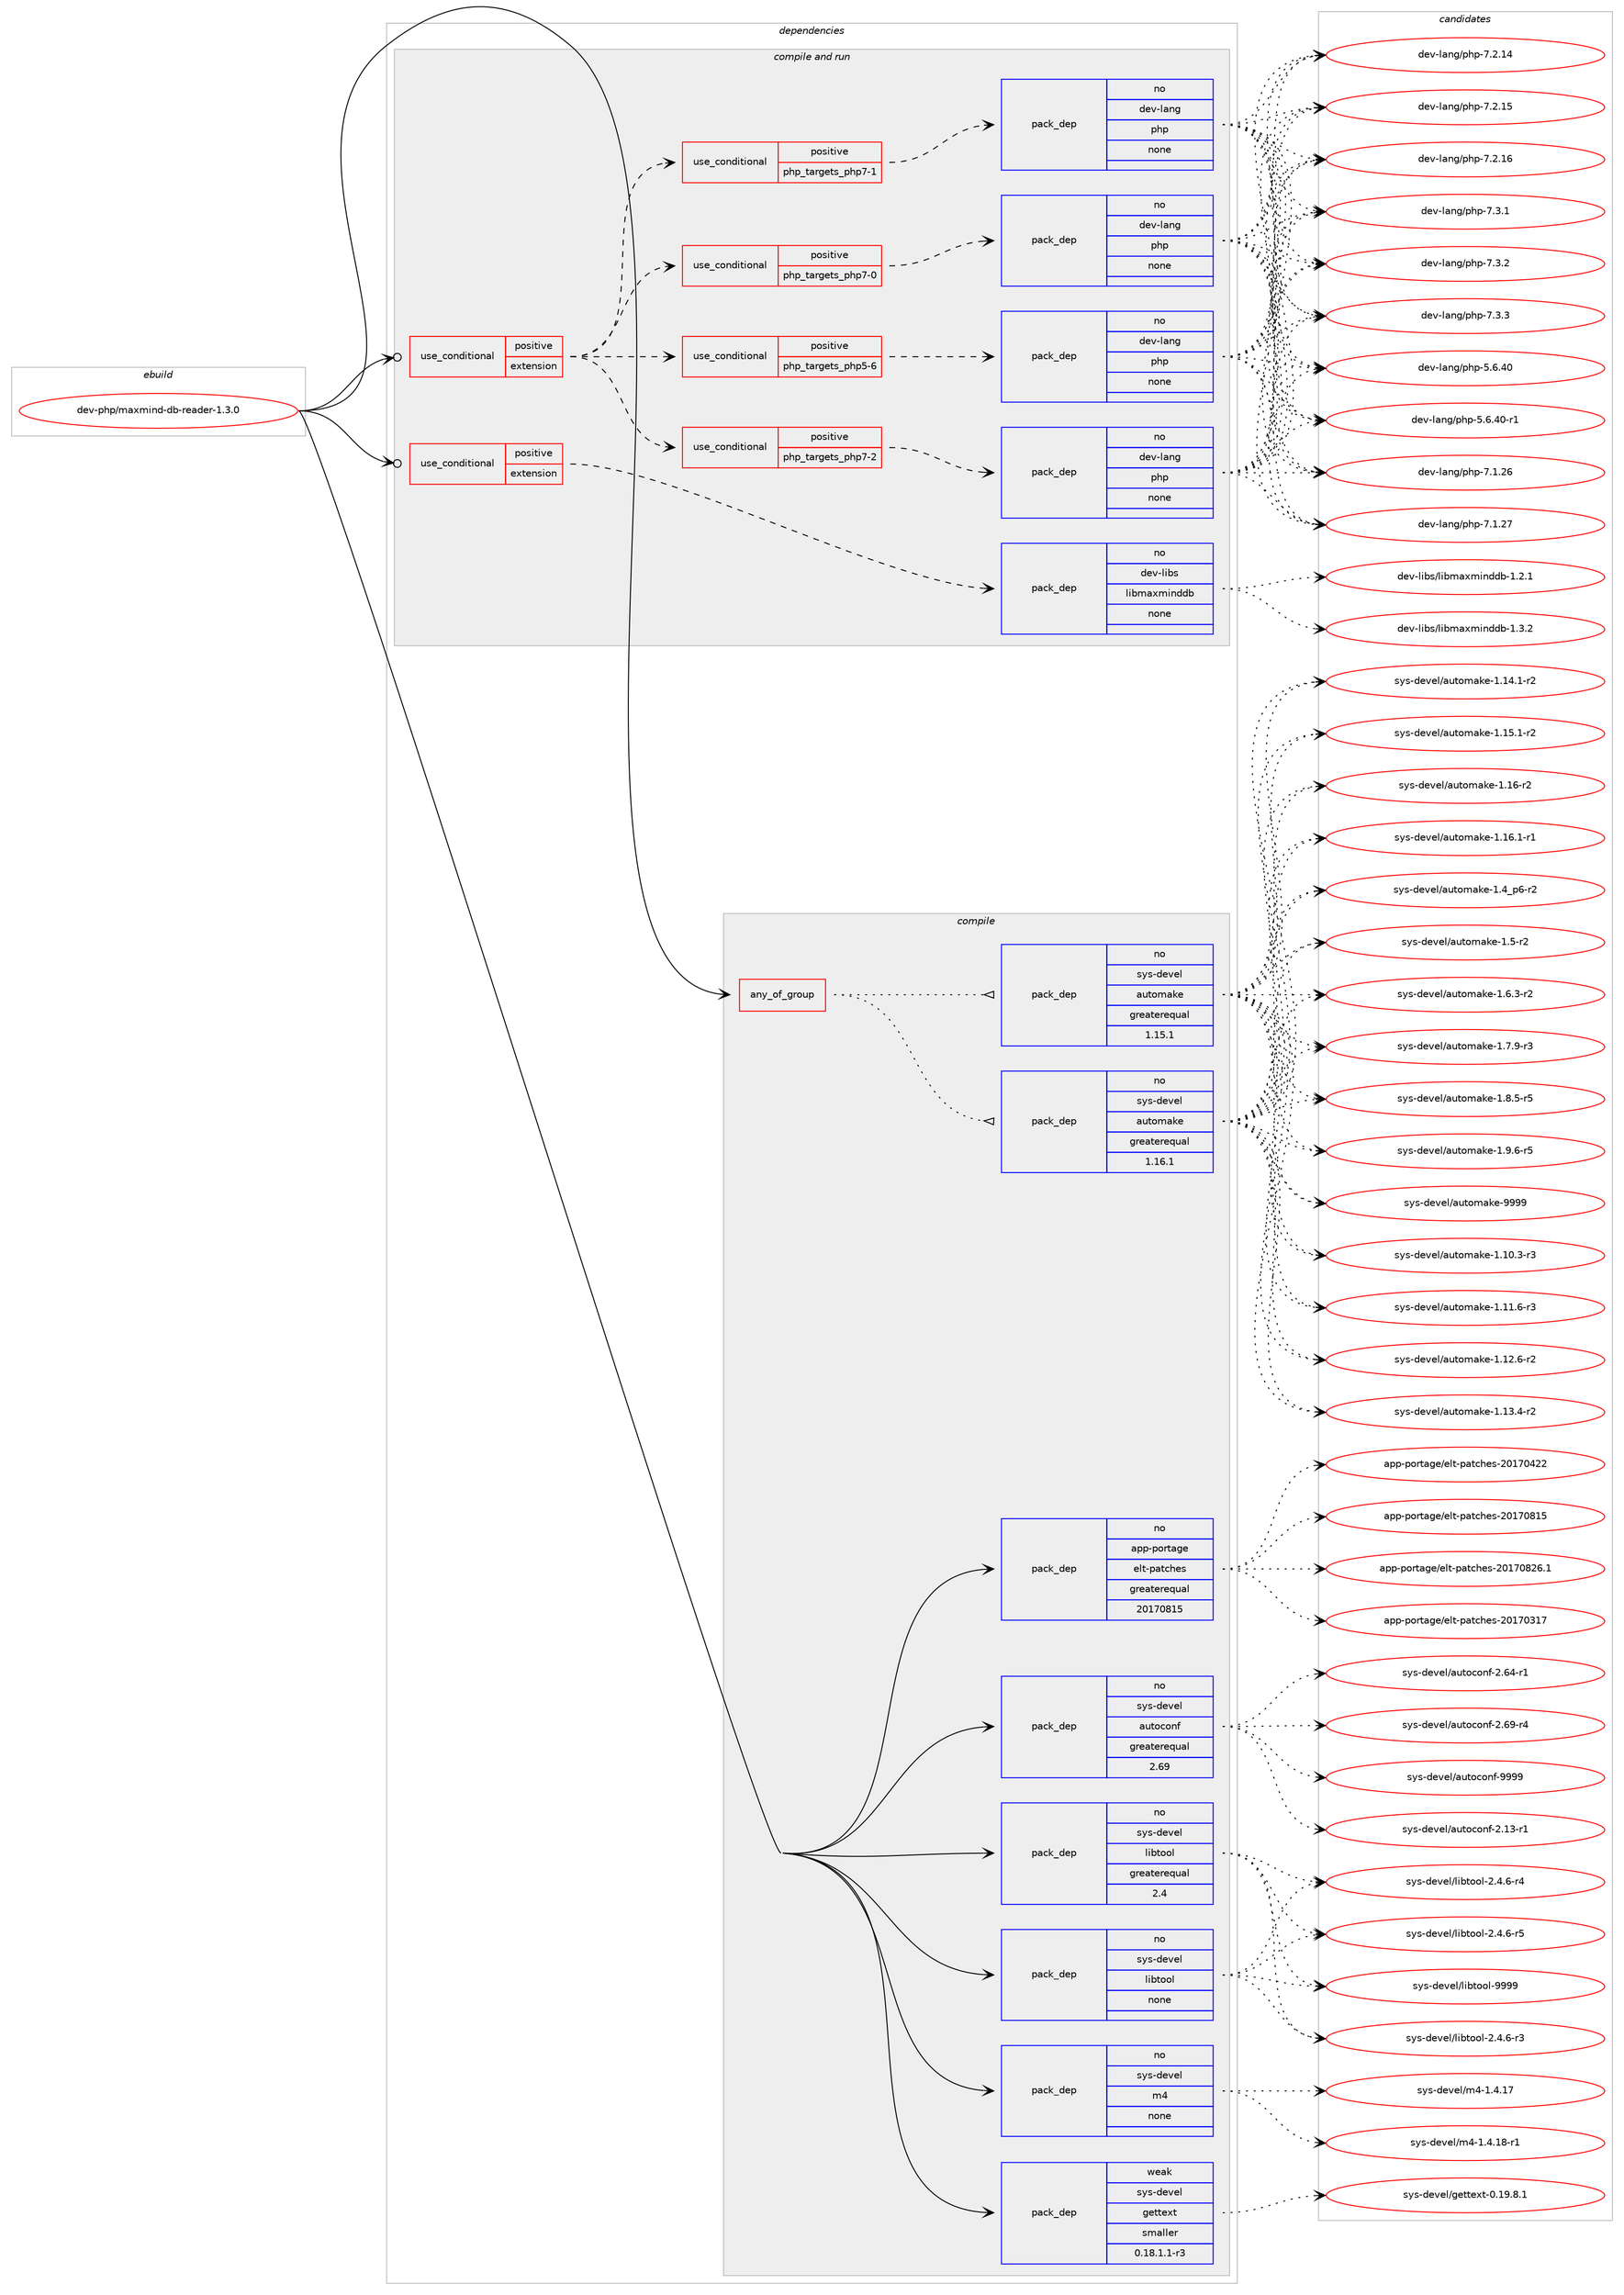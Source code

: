 digraph prolog {

# *************
# Graph options
# *************

newrank=true;
concentrate=true;
compound=true;
graph [rankdir=LR,fontname=Helvetica,fontsize=10,ranksep=1.5];#, ranksep=2.5, nodesep=0.2];
edge  [arrowhead=vee];
node  [fontname=Helvetica,fontsize=10];

# **********
# The ebuild
# **********

subgraph cluster_leftcol {
color=gray;
rank=same;
label=<<i>ebuild</i>>;
id [label="dev-php/maxmind-db-reader-1.3.0", color=red, width=4, href="../dev-php/maxmind-db-reader-1.3.0.svg"];
}

# ****************
# The dependencies
# ****************

subgraph cluster_midcol {
color=gray;
label=<<i>dependencies</i>>;
subgraph cluster_compile {
fillcolor="#eeeeee";
style=filled;
label=<<i>compile</i>>;
subgraph any22516 {
dependency1393085 [label=<<TABLE BORDER="0" CELLBORDER="1" CELLSPACING="0" CELLPADDING="4"><TR><TD CELLPADDING="10">any_of_group</TD></TR></TABLE>>, shape=none, color=red];subgraph pack1000664 {
dependency1393086 [label=<<TABLE BORDER="0" CELLBORDER="1" CELLSPACING="0" CELLPADDING="4" WIDTH="220"><TR><TD ROWSPAN="6" CELLPADDING="30">pack_dep</TD></TR><TR><TD WIDTH="110">no</TD></TR><TR><TD>sys-devel</TD></TR><TR><TD>automake</TD></TR><TR><TD>greaterequal</TD></TR><TR><TD>1.16.1</TD></TR></TABLE>>, shape=none, color=blue];
}
dependency1393085:e -> dependency1393086:w [weight=20,style="dotted",arrowhead="oinv"];
subgraph pack1000665 {
dependency1393087 [label=<<TABLE BORDER="0" CELLBORDER="1" CELLSPACING="0" CELLPADDING="4" WIDTH="220"><TR><TD ROWSPAN="6" CELLPADDING="30">pack_dep</TD></TR><TR><TD WIDTH="110">no</TD></TR><TR><TD>sys-devel</TD></TR><TR><TD>automake</TD></TR><TR><TD>greaterequal</TD></TR><TR><TD>1.15.1</TD></TR></TABLE>>, shape=none, color=blue];
}
dependency1393085:e -> dependency1393087:w [weight=20,style="dotted",arrowhead="oinv"];
}
id:e -> dependency1393085:w [weight=20,style="solid",arrowhead="vee"];
subgraph pack1000666 {
dependency1393088 [label=<<TABLE BORDER="0" CELLBORDER="1" CELLSPACING="0" CELLPADDING="4" WIDTH="220"><TR><TD ROWSPAN="6" CELLPADDING="30">pack_dep</TD></TR><TR><TD WIDTH="110">no</TD></TR><TR><TD>app-portage</TD></TR><TR><TD>elt-patches</TD></TR><TR><TD>greaterequal</TD></TR><TR><TD>20170815</TD></TR></TABLE>>, shape=none, color=blue];
}
id:e -> dependency1393088:w [weight=20,style="solid",arrowhead="vee"];
subgraph pack1000667 {
dependency1393089 [label=<<TABLE BORDER="0" CELLBORDER="1" CELLSPACING="0" CELLPADDING="4" WIDTH="220"><TR><TD ROWSPAN="6" CELLPADDING="30">pack_dep</TD></TR><TR><TD WIDTH="110">no</TD></TR><TR><TD>sys-devel</TD></TR><TR><TD>autoconf</TD></TR><TR><TD>greaterequal</TD></TR><TR><TD>2.69</TD></TR></TABLE>>, shape=none, color=blue];
}
id:e -> dependency1393089:w [weight=20,style="solid",arrowhead="vee"];
subgraph pack1000668 {
dependency1393090 [label=<<TABLE BORDER="0" CELLBORDER="1" CELLSPACING="0" CELLPADDING="4" WIDTH="220"><TR><TD ROWSPAN="6" CELLPADDING="30">pack_dep</TD></TR><TR><TD WIDTH="110">no</TD></TR><TR><TD>sys-devel</TD></TR><TR><TD>libtool</TD></TR><TR><TD>greaterequal</TD></TR><TR><TD>2.4</TD></TR></TABLE>>, shape=none, color=blue];
}
id:e -> dependency1393090:w [weight=20,style="solid",arrowhead="vee"];
subgraph pack1000669 {
dependency1393091 [label=<<TABLE BORDER="0" CELLBORDER="1" CELLSPACING="0" CELLPADDING="4" WIDTH="220"><TR><TD ROWSPAN="6" CELLPADDING="30">pack_dep</TD></TR><TR><TD WIDTH="110">no</TD></TR><TR><TD>sys-devel</TD></TR><TR><TD>libtool</TD></TR><TR><TD>none</TD></TR><TR><TD></TD></TR></TABLE>>, shape=none, color=blue];
}
id:e -> dependency1393091:w [weight=20,style="solid",arrowhead="vee"];
subgraph pack1000670 {
dependency1393092 [label=<<TABLE BORDER="0" CELLBORDER="1" CELLSPACING="0" CELLPADDING="4" WIDTH="220"><TR><TD ROWSPAN="6" CELLPADDING="30">pack_dep</TD></TR><TR><TD WIDTH="110">no</TD></TR><TR><TD>sys-devel</TD></TR><TR><TD>m4</TD></TR><TR><TD>none</TD></TR><TR><TD></TD></TR></TABLE>>, shape=none, color=blue];
}
id:e -> dependency1393092:w [weight=20,style="solid",arrowhead="vee"];
subgraph pack1000671 {
dependency1393093 [label=<<TABLE BORDER="0" CELLBORDER="1" CELLSPACING="0" CELLPADDING="4" WIDTH="220"><TR><TD ROWSPAN="6" CELLPADDING="30">pack_dep</TD></TR><TR><TD WIDTH="110">weak</TD></TR><TR><TD>sys-devel</TD></TR><TR><TD>gettext</TD></TR><TR><TD>smaller</TD></TR><TR><TD>0.18.1.1-r3</TD></TR></TABLE>>, shape=none, color=blue];
}
id:e -> dependency1393093:w [weight=20,style="solid",arrowhead="vee"];
}
subgraph cluster_compileandrun {
fillcolor="#eeeeee";
style=filled;
label=<<i>compile and run</i>>;
subgraph cond369340 {
dependency1393094 [label=<<TABLE BORDER="0" CELLBORDER="1" CELLSPACING="0" CELLPADDING="4"><TR><TD ROWSPAN="3" CELLPADDING="10">use_conditional</TD></TR><TR><TD>positive</TD></TR><TR><TD>extension</TD></TR></TABLE>>, shape=none, color=red];
subgraph cond369341 {
dependency1393095 [label=<<TABLE BORDER="0" CELLBORDER="1" CELLSPACING="0" CELLPADDING="4"><TR><TD ROWSPAN="3" CELLPADDING="10">use_conditional</TD></TR><TR><TD>positive</TD></TR><TR><TD>php_targets_php5-6</TD></TR></TABLE>>, shape=none, color=red];
subgraph pack1000672 {
dependency1393096 [label=<<TABLE BORDER="0" CELLBORDER="1" CELLSPACING="0" CELLPADDING="4" WIDTH="220"><TR><TD ROWSPAN="6" CELLPADDING="30">pack_dep</TD></TR><TR><TD WIDTH="110">no</TD></TR><TR><TD>dev-lang</TD></TR><TR><TD>php</TD></TR><TR><TD>none</TD></TR><TR><TD></TD></TR></TABLE>>, shape=none, color=blue];
}
dependency1393095:e -> dependency1393096:w [weight=20,style="dashed",arrowhead="vee"];
}
dependency1393094:e -> dependency1393095:w [weight=20,style="dashed",arrowhead="vee"];
subgraph cond369342 {
dependency1393097 [label=<<TABLE BORDER="0" CELLBORDER="1" CELLSPACING="0" CELLPADDING="4"><TR><TD ROWSPAN="3" CELLPADDING="10">use_conditional</TD></TR><TR><TD>positive</TD></TR><TR><TD>php_targets_php7-0</TD></TR></TABLE>>, shape=none, color=red];
subgraph pack1000673 {
dependency1393098 [label=<<TABLE BORDER="0" CELLBORDER="1" CELLSPACING="0" CELLPADDING="4" WIDTH="220"><TR><TD ROWSPAN="6" CELLPADDING="30">pack_dep</TD></TR><TR><TD WIDTH="110">no</TD></TR><TR><TD>dev-lang</TD></TR><TR><TD>php</TD></TR><TR><TD>none</TD></TR><TR><TD></TD></TR></TABLE>>, shape=none, color=blue];
}
dependency1393097:e -> dependency1393098:w [weight=20,style="dashed",arrowhead="vee"];
}
dependency1393094:e -> dependency1393097:w [weight=20,style="dashed",arrowhead="vee"];
subgraph cond369343 {
dependency1393099 [label=<<TABLE BORDER="0" CELLBORDER="1" CELLSPACING="0" CELLPADDING="4"><TR><TD ROWSPAN="3" CELLPADDING="10">use_conditional</TD></TR><TR><TD>positive</TD></TR><TR><TD>php_targets_php7-1</TD></TR></TABLE>>, shape=none, color=red];
subgraph pack1000674 {
dependency1393100 [label=<<TABLE BORDER="0" CELLBORDER="1" CELLSPACING="0" CELLPADDING="4" WIDTH="220"><TR><TD ROWSPAN="6" CELLPADDING="30">pack_dep</TD></TR><TR><TD WIDTH="110">no</TD></TR><TR><TD>dev-lang</TD></TR><TR><TD>php</TD></TR><TR><TD>none</TD></TR><TR><TD></TD></TR></TABLE>>, shape=none, color=blue];
}
dependency1393099:e -> dependency1393100:w [weight=20,style="dashed",arrowhead="vee"];
}
dependency1393094:e -> dependency1393099:w [weight=20,style="dashed",arrowhead="vee"];
subgraph cond369344 {
dependency1393101 [label=<<TABLE BORDER="0" CELLBORDER="1" CELLSPACING="0" CELLPADDING="4"><TR><TD ROWSPAN="3" CELLPADDING="10">use_conditional</TD></TR><TR><TD>positive</TD></TR><TR><TD>php_targets_php7-2</TD></TR></TABLE>>, shape=none, color=red];
subgraph pack1000675 {
dependency1393102 [label=<<TABLE BORDER="0" CELLBORDER="1" CELLSPACING="0" CELLPADDING="4" WIDTH="220"><TR><TD ROWSPAN="6" CELLPADDING="30">pack_dep</TD></TR><TR><TD WIDTH="110">no</TD></TR><TR><TD>dev-lang</TD></TR><TR><TD>php</TD></TR><TR><TD>none</TD></TR><TR><TD></TD></TR></TABLE>>, shape=none, color=blue];
}
dependency1393101:e -> dependency1393102:w [weight=20,style="dashed",arrowhead="vee"];
}
dependency1393094:e -> dependency1393101:w [weight=20,style="dashed",arrowhead="vee"];
}
id:e -> dependency1393094:w [weight=20,style="solid",arrowhead="odotvee"];
subgraph cond369345 {
dependency1393103 [label=<<TABLE BORDER="0" CELLBORDER="1" CELLSPACING="0" CELLPADDING="4"><TR><TD ROWSPAN="3" CELLPADDING="10">use_conditional</TD></TR><TR><TD>positive</TD></TR><TR><TD>extension</TD></TR></TABLE>>, shape=none, color=red];
subgraph pack1000676 {
dependency1393104 [label=<<TABLE BORDER="0" CELLBORDER="1" CELLSPACING="0" CELLPADDING="4" WIDTH="220"><TR><TD ROWSPAN="6" CELLPADDING="30">pack_dep</TD></TR><TR><TD WIDTH="110">no</TD></TR><TR><TD>dev-libs</TD></TR><TR><TD>libmaxminddb</TD></TR><TR><TD>none</TD></TR><TR><TD></TD></TR></TABLE>>, shape=none, color=blue];
}
dependency1393103:e -> dependency1393104:w [weight=20,style="dashed",arrowhead="vee"];
}
id:e -> dependency1393103:w [weight=20,style="solid",arrowhead="odotvee"];
}
subgraph cluster_run {
fillcolor="#eeeeee";
style=filled;
label=<<i>run</i>>;
}
}

# **************
# The candidates
# **************

subgraph cluster_choices {
rank=same;
color=gray;
label=<<i>candidates</i>>;

subgraph choice1000664 {
color=black;
nodesep=1;
choice11512111545100101118101108479711711611110997107101454946494846514511451 [label="sys-devel/automake-1.10.3-r3", color=red, width=4,href="../sys-devel/automake-1.10.3-r3.svg"];
choice11512111545100101118101108479711711611110997107101454946494946544511451 [label="sys-devel/automake-1.11.6-r3", color=red, width=4,href="../sys-devel/automake-1.11.6-r3.svg"];
choice11512111545100101118101108479711711611110997107101454946495046544511450 [label="sys-devel/automake-1.12.6-r2", color=red, width=4,href="../sys-devel/automake-1.12.6-r2.svg"];
choice11512111545100101118101108479711711611110997107101454946495146524511450 [label="sys-devel/automake-1.13.4-r2", color=red, width=4,href="../sys-devel/automake-1.13.4-r2.svg"];
choice11512111545100101118101108479711711611110997107101454946495246494511450 [label="sys-devel/automake-1.14.1-r2", color=red, width=4,href="../sys-devel/automake-1.14.1-r2.svg"];
choice11512111545100101118101108479711711611110997107101454946495346494511450 [label="sys-devel/automake-1.15.1-r2", color=red, width=4,href="../sys-devel/automake-1.15.1-r2.svg"];
choice1151211154510010111810110847971171161111099710710145494649544511450 [label="sys-devel/automake-1.16-r2", color=red, width=4,href="../sys-devel/automake-1.16-r2.svg"];
choice11512111545100101118101108479711711611110997107101454946495446494511449 [label="sys-devel/automake-1.16.1-r1", color=red, width=4,href="../sys-devel/automake-1.16.1-r1.svg"];
choice115121115451001011181011084797117116111109971071014549465295112544511450 [label="sys-devel/automake-1.4_p6-r2", color=red, width=4,href="../sys-devel/automake-1.4_p6-r2.svg"];
choice11512111545100101118101108479711711611110997107101454946534511450 [label="sys-devel/automake-1.5-r2", color=red, width=4,href="../sys-devel/automake-1.5-r2.svg"];
choice115121115451001011181011084797117116111109971071014549465446514511450 [label="sys-devel/automake-1.6.3-r2", color=red, width=4,href="../sys-devel/automake-1.6.3-r2.svg"];
choice115121115451001011181011084797117116111109971071014549465546574511451 [label="sys-devel/automake-1.7.9-r3", color=red, width=4,href="../sys-devel/automake-1.7.9-r3.svg"];
choice115121115451001011181011084797117116111109971071014549465646534511453 [label="sys-devel/automake-1.8.5-r5", color=red, width=4,href="../sys-devel/automake-1.8.5-r5.svg"];
choice115121115451001011181011084797117116111109971071014549465746544511453 [label="sys-devel/automake-1.9.6-r5", color=red, width=4,href="../sys-devel/automake-1.9.6-r5.svg"];
choice115121115451001011181011084797117116111109971071014557575757 [label="sys-devel/automake-9999", color=red, width=4,href="../sys-devel/automake-9999.svg"];
dependency1393086:e -> choice11512111545100101118101108479711711611110997107101454946494846514511451:w [style=dotted,weight="100"];
dependency1393086:e -> choice11512111545100101118101108479711711611110997107101454946494946544511451:w [style=dotted,weight="100"];
dependency1393086:e -> choice11512111545100101118101108479711711611110997107101454946495046544511450:w [style=dotted,weight="100"];
dependency1393086:e -> choice11512111545100101118101108479711711611110997107101454946495146524511450:w [style=dotted,weight="100"];
dependency1393086:e -> choice11512111545100101118101108479711711611110997107101454946495246494511450:w [style=dotted,weight="100"];
dependency1393086:e -> choice11512111545100101118101108479711711611110997107101454946495346494511450:w [style=dotted,weight="100"];
dependency1393086:e -> choice1151211154510010111810110847971171161111099710710145494649544511450:w [style=dotted,weight="100"];
dependency1393086:e -> choice11512111545100101118101108479711711611110997107101454946495446494511449:w [style=dotted,weight="100"];
dependency1393086:e -> choice115121115451001011181011084797117116111109971071014549465295112544511450:w [style=dotted,weight="100"];
dependency1393086:e -> choice11512111545100101118101108479711711611110997107101454946534511450:w [style=dotted,weight="100"];
dependency1393086:e -> choice115121115451001011181011084797117116111109971071014549465446514511450:w [style=dotted,weight="100"];
dependency1393086:e -> choice115121115451001011181011084797117116111109971071014549465546574511451:w [style=dotted,weight="100"];
dependency1393086:e -> choice115121115451001011181011084797117116111109971071014549465646534511453:w [style=dotted,weight="100"];
dependency1393086:e -> choice115121115451001011181011084797117116111109971071014549465746544511453:w [style=dotted,weight="100"];
dependency1393086:e -> choice115121115451001011181011084797117116111109971071014557575757:w [style=dotted,weight="100"];
}
subgraph choice1000665 {
color=black;
nodesep=1;
choice11512111545100101118101108479711711611110997107101454946494846514511451 [label="sys-devel/automake-1.10.3-r3", color=red, width=4,href="../sys-devel/automake-1.10.3-r3.svg"];
choice11512111545100101118101108479711711611110997107101454946494946544511451 [label="sys-devel/automake-1.11.6-r3", color=red, width=4,href="../sys-devel/automake-1.11.6-r3.svg"];
choice11512111545100101118101108479711711611110997107101454946495046544511450 [label="sys-devel/automake-1.12.6-r2", color=red, width=4,href="../sys-devel/automake-1.12.6-r2.svg"];
choice11512111545100101118101108479711711611110997107101454946495146524511450 [label="sys-devel/automake-1.13.4-r2", color=red, width=4,href="../sys-devel/automake-1.13.4-r2.svg"];
choice11512111545100101118101108479711711611110997107101454946495246494511450 [label="sys-devel/automake-1.14.1-r2", color=red, width=4,href="../sys-devel/automake-1.14.1-r2.svg"];
choice11512111545100101118101108479711711611110997107101454946495346494511450 [label="sys-devel/automake-1.15.1-r2", color=red, width=4,href="../sys-devel/automake-1.15.1-r2.svg"];
choice1151211154510010111810110847971171161111099710710145494649544511450 [label="sys-devel/automake-1.16-r2", color=red, width=4,href="../sys-devel/automake-1.16-r2.svg"];
choice11512111545100101118101108479711711611110997107101454946495446494511449 [label="sys-devel/automake-1.16.1-r1", color=red, width=4,href="../sys-devel/automake-1.16.1-r1.svg"];
choice115121115451001011181011084797117116111109971071014549465295112544511450 [label="sys-devel/automake-1.4_p6-r2", color=red, width=4,href="../sys-devel/automake-1.4_p6-r2.svg"];
choice11512111545100101118101108479711711611110997107101454946534511450 [label="sys-devel/automake-1.5-r2", color=red, width=4,href="../sys-devel/automake-1.5-r2.svg"];
choice115121115451001011181011084797117116111109971071014549465446514511450 [label="sys-devel/automake-1.6.3-r2", color=red, width=4,href="../sys-devel/automake-1.6.3-r2.svg"];
choice115121115451001011181011084797117116111109971071014549465546574511451 [label="sys-devel/automake-1.7.9-r3", color=red, width=4,href="../sys-devel/automake-1.7.9-r3.svg"];
choice115121115451001011181011084797117116111109971071014549465646534511453 [label="sys-devel/automake-1.8.5-r5", color=red, width=4,href="../sys-devel/automake-1.8.5-r5.svg"];
choice115121115451001011181011084797117116111109971071014549465746544511453 [label="sys-devel/automake-1.9.6-r5", color=red, width=4,href="../sys-devel/automake-1.9.6-r5.svg"];
choice115121115451001011181011084797117116111109971071014557575757 [label="sys-devel/automake-9999", color=red, width=4,href="../sys-devel/automake-9999.svg"];
dependency1393087:e -> choice11512111545100101118101108479711711611110997107101454946494846514511451:w [style=dotted,weight="100"];
dependency1393087:e -> choice11512111545100101118101108479711711611110997107101454946494946544511451:w [style=dotted,weight="100"];
dependency1393087:e -> choice11512111545100101118101108479711711611110997107101454946495046544511450:w [style=dotted,weight="100"];
dependency1393087:e -> choice11512111545100101118101108479711711611110997107101454946495146524511450:w [style=dotted,weight="100"];
dependency1393087:e -> choice11512111545100101118101108479711711611110997107101454946495246494511450:w [style=dotted,weight="100"];
dependency1393087:e -> choice11512111545100101118101108479711711611110997107101454946495346494511450:w [style=dotted,weight="100"];
dependency1393087:e -> choice1151211154510010111810110847971171161111099710710145494649544511450:w [style=dotted,weight="100"];
dependency1393087:e -> choice11512111545100101118101108479711711611110997107101454946495446494511449:w [style=dotted,weight="100"];
dependency1393087:e -> choice115121115451001011181011084797117116111109971071014549465295112544511450:w [style=dotted,weight="100"];
dependency1393087:e -> choice11512111545100101118101108479711711611110997107101454946534511450:w [style=dotted,weight="100"];
dependency1393087:e -> choice115121115451001011181011084797117116111109971071014549465446514511450:w [style=dotted,weight="100"];
dependency1393087:e -> choice115121115451001011181011084797117116111109971071014549465546574511451:w [style=dotted,weight="100"];
dependency1393087:e -> choice115121115451001011181011084797117116111109971071014549465646534511453:w [style=dotted,weight="100"];
dependency1393087:e -> choice115121115451001011181011084797117116111109971071014549465746544511453:w [style=dotted,weight="100"];
dependency1393087:e -> choice115121115451001011181011084797117116111109971071014557575757:w [style=dotted,weight="100"];
}
subgraph choice1000666 {
color=black;
nodesep=1;
choice97112112451121111141169710310147101108116451129711699104101115455048495548514955 [label="app-portage/elt-patches-20170317", color=red, width=4,href="../app-portage/elt-patches-20170317.svg"];
choice97112112451121111141169710310147101108116451129711699104101115455048495548525050 [label="app-portage/elt-patches-20170422", color=red, width=4,href="../app-portage/elt-patches-20170422.svg"];
choice97112112451121111141169710310147101108116451129711699104101115455048495548564953 [label="app-portage/elt-patches-20170815", color=red, width=4,href="../app-portage/elt-patches-20170815.svg"];
choice971121124511211111411697103101471011081164511297116991041011154550484955485650544649 [label="app-portage/elt-patches-20170826.1", color=red, width=4,href="../app-portage/elt-patches-20170826.1.svg"];
dependency1393088:e -> choice97112112451121111141169710310147101108116451129711699104101115455048495548514955:w [style=dotted,weight="100"];
dependency1393088:e -> choice97112112451121111141169710310147101108116451129711699104101115455048495548525050:w [style=dotted,weight="100"];
dependency1393088:e -> choice97112112451121111141169710310147101108116451129711699104101115455048495548564953:w [style=dotted,weight="100"];
dependency1393088:e -> choice971121124511211111411697103101471011081164511297116991041011154550484955485650544649:w [style=dotted,weight="100"];
}
subgraph choice1000667 {
color=black;
nodesep=1;
choice1151211154510010111810110847971171161119911111010245504649514511449 [label="sys-devel/autoconf-2.13-r1", color=red, width=4,href="../sys-devel/autoconf-2.13-r1.svg"];
choice1151211154510010111810110847971171161119911111010245504654524511449 [label="sys-devel/autoconf-2.64-r1", color=red, width=4,href="../sys-devel/autoconf-2.64-r1.svg"];
choice1151211154510010111810110847971171161119911111010245504654574511452 [label="sys-devel/autoconf-2.69-r4", color=red, width=4,href="../sys-devel/autoconf-2.69-r4.svg"];
choice115121115451001011181011084797117116111991111101024557575757 [label="sys-devel/autoconf-9999", color=red, width=4,href="../sys-devel/autoconf-9999.svg"];
dependency1393089:e -> choice1151211154510010111810110847971171161119911111010245504649514511449:w [style=dotted,weight="100"];
dependency1393089:e -> choice1151211154510010111810110847971171161119911111010245504654524511449:w [style=dotted,weight="100"];
dependency1393089:e -> choice1151211154510010111810110847971171161119911111010245504654574511452:w [style=dotted,weight="100"];
dependency1393089:e -> choice115121115451001011181011084797117116111991111101024557575757:w [style=dotted,weight="100"];
}
subgraph choice1000668 {
color=black;
nodesep=1;
choice1151211154510010111810110847108105981161111111084550465246544511451 [label="sys-devel/libtool-2.4.6-r3", color=red, width=4,href="../sys-devel/libtool-2.4.6-r3.svg"];
choice1151211154510010111810110847108105981161111111084550465246544511452 [label="sys-devel/libtool-2.4.6-r4", color=red, width=4,href="../sys-devel/libtool-2.4.6-r4.svg"];
choice1151211154510010111810110847108105981161111111084550465246544511453 [label="sys-devel/libtool-2.4.6-r5", color=red, width=4,href="../sys-devel/libtool-2.4.6-r5.svg"];
choice1151211154510010111810110847108105981161111111084557575757 [label="sys-devel/libtool-9999", color=red, width=4,href="../sys-devel/libtool-9999.svg"];
dependency1393090:e -> choice1151211154510010111810110847108105981161111111084550465246544511451:w [style=dotted,weight="100"];
dependency1393090:e -> choice1151211154510010111810110847108105981161111111084550465246544511452:w [style=dotted,weight="100"];
dependency1393090:e -> choice1151211154510010111810110847108105981161111111084550465246544511453:w [style=dotted,weight="100"];
dependency1393090:e -> choice1151211154510010111810110847108105981161111111084557575757:w [style=dotted,weight="100"];
}
subgraph choice1000669 {
color=black;
nodesep=1;
choice1151211154510010111810110847108105981161111111084550465246544511451 [label="sys-devel/libtool-2.4.6-r3", color=red, width=4,href="../sys-devel/libtool-2.4.6-r3.svg"];
choice1151211154510010111810110847108105981161111111084550465246544511452 [label="sys-devel/libtool-2.4.6-r4", color=red, width=4,href="../sys-devel/libtool-2.4.6-r4.svg"];
choice1151211154510010111810110847108105981161111111084550465246544511453 [label="sys-devel/libtool-2.4.6-r5", color=red, width=4,href="../sys-devel/libtool-2.4.6-r5.svg"];
choice1151211154510010111810110847108105981161111111084557575757 [label="sys-devel/libtool-9999", color=red, width=4,href="../sys-devel/libtool-9999.svg"];
dependency1393091:e -> choice1151211154510010111810110847108105981161111111084550465246544511451:w [style=dotted,weight="100"];
dependency1393091:e -> choice1151211154510010111810110847108105981161111111084550465246544511452:w [style=dotted,weight="100"];
dependency1393091:e -> choice1151211154510010111810110847108105981161111111084550465246544511453:w [style=dotted,weight="100"];
dependency1393091:e -> choice1151211154510010111810110847108105981161111111084557575757:w [style=dotted,weight="100"];
}
subgraph choice1000670 {
color=black;
nodesep=1;
choice11512111545100101118101108471095245494652464955 [label="sys-devel/m4-1.4.17", color=red, width=4,href="../sys-devel/m4-1.4.17.svg"];
choice115121115451001011181011084710952454946524649564511449 [label="sys-devel/m4-1.4.18-r1", color=red, width=4,href="../sys-devel/m4-1.4.18-r1.svg"];
dependency1393092:e -> choice11512111545100101118101108471095245494652464955:w [style=dotted,weight="100"];
dependency1393092:e -> choice115121115451001011181011084710952454946524649564511449:w [style=dotted,weight="100"];
}
subgraph choice1000671 {
color=black;
nodesep=1;
choice1151211154510010111810110847103101116116101120116454846495746564649 [label="sys-devel/gettext-0.19.8.1", color=red, width=4,href="../sys-devel/gettext-0.19.8.1.svg"];
dependency1393093:e -> choice1151211154510010111810110847103101116116101120116454846495746564649:w [style=dotted,weight="100"];
}
subgraph choice1000672 {
color=black;
nodesep=1;
choice10010111845108971101034711210411245534654465248 [label="dev-lang/php-5.6.40", color=red, width=4,href="../dev-lang/php-5.6.40.svg"];
choice100101118451089711010347112104112455346544652484511449 [label="dev-lang/php-5.6.40-r1", color=red, width=4,href="../dev-lang/php-5.6.40-r1.svg"];
choice10010111845108971101034711210411245554649465054 [label="dev-lang/php-7.1.26", color=red, width=4,href="../dev-lang/php-7.1.26.svg"];
choice10010111845108971101034711210411245554649465055 [label="dev-lang/php-7.1.27", color=red, width=4,href="../dev-lang/php-7.1.27.svg"];
choice10010111845108971101034711210411245554650464952 [label="dev-lang/php-7.2.14", color=red, width=4,href="../dev-lang/php-7.2.14.svg"];
choice10010111845108971101034711210411245554650464953 [label="dev-lang/php-7.2.15", color=red, width=4,href="../dev-lang/php-7.2.15.svg"];
choice10010111845108971101034711210411245554650464954 [label="dev-lang/php-7.2.16", color=red, width=4,href="../dev-lang/php-7.2.16.svg"];
choice100101118451089711010347112104112455546514649 [label="dev-lang/php-7.3.1", color=red, width=4,href="../dev-lang/php-7.3.1.svg"];
choice100101118451089711010347112104112455546514650 [label="dev-lang/php-7.3.2", color=red, width=4,href="../dev-lang/php-7.3.2.svg"];
choice100101118451089711010347112104112455546514651 [label="dev-lang/php-7.3.3", color=red, width=4,href="../dev-lang/php-7.3.3.svg"];
dependency1393096:e -> choice10010111845108971101034711210411245534654465248:w [style=dotted,weight="100"];
dependency1393096:e -> choice100101118451089711010347112104112455346544652484511449:w [style=dotted,weight="100"];
dependency1393096:e -> choice10010111845108971101034711210411245554649465054:w [style=dotted,weight="100"];
dependency1393096:e -> choice10010111845108971101034711210411245554649465055:w [style=dotted,weight="100"];
dependency1393096:e -> choice10010111845108971101034711210411245554650464952:w [style=dotted,weight="100"];
dependency1393096:e -> choice10010111845108971101034711210411245554650464953:w [style=dotted,weight="100"];
dependency1393096:e -> choice10010111845108971101034711210411245554650464954:w [style=dotted,weight="100"];
dependency1393096:e -> choice100101118451089711010347112104112455546514649:w [style=dotted,weight="100"];
dependency1393096:e -> choice100101118451089711010347112104112455546514650:w [style=dotted,weight="100"];
dependency1393096:e -> choice100101118451089711010347112104112455546514651:w [style=dotted,weight="100"];
}
subgraph choice1000673 {
color=black;
nodesep=1;
choice10010111845108971101034711210411245534654465248 [label="dev-lang/php-5.6.40", color=red, width=4,href="../dev-lang/php-5.6.40.svg"];
choice100101118451089711010347112104112455346544652484511449 [label="dev-lang/php-5.6.40-r1", color=red, width=4,href="../dev-lang/php-5.6.40-r1.svg"];
choice10010111845108971101034711210411245554649465054 [label="dev-lang/php-7.1.26", color=red, width=4,href="../dev-lang/php-7.1.26.svg"];
choice10010111845108971101034711210411245554649465055 [label="dev-lang/php-7.1.27", color=red, width=4,href="../dev-lang/php-7.1.27.svg"];
choice10010111845108971101034711210411245554650464952 [label="dev-lang/php-7.2.14", color=red, width=4,href="../dev-lang/php-7.2.14.svg"];
choice10010111845108971101034711210411245554650464953 [label="dev-lang/php-7.2.15", color=red, width=4,href="../dev-lang/php-7.2.15.svg"];
choice10010111845108971101034711210411245554650464954 [label="dev-lang/php-7.2.16", color=red, width=4,href="../dev-lang/php-7.2.16.svg"];
choice100101118451089711010347112104112455546514649 [label="dev-lang/php-7.3.1", color=red, width=4,href="../dev-lang/php-7.3.1.svg"];
choice100101118451089711010347112104112455546514650 [label="dev-lang/php-7.3.2", color=red, width=4,href="../dev-lang/php-7.3.2.svg"];
choice100101118451089711010347112104112455546514651 [label="dev-lang/php-7.3.3", color=red, width=4,href="../dev-lang/php-7.3.3.svg"];
dependency1393098:e -> choice10010111845108971101034711210411245534654465248:w [style=dotted,weight="100"];
dependency1393098:e -> choice100101118451089711010347112104112455346544652484511449:w [style=dotted,weight="100"];
dependency1393098:e -> choice10010111845108971101034711210411245554649465054:w [style=dotted,weight="100"];
dependency1393098:e -> choice10010111845108971101034711210411245554649465055:w [style=dotted,weight="100"];
dependency1393098:e -> choice10010111845108971101034711210411245554650464952:w [style=dotted,weight="100"];
dependency1393098:e -> choice10010111845108971101034711210411245554650464953:w [style=dotted,weight="100"];
dependency1393098:e -> choice10010111845108971101034711210411245554650464954:w [style=dotted,weight="100"];
dependency1393098:e -> choice100101118451089711010347112104112455546514649:w [style=dotted,weight="100"];
dependency1393098:e -> choice100101118451089711010347112104112455546514650:w [style=dotted,weight="100"];
dependency1393098:e -> choice100101118451089711010347112104112455546514651:w [style=dotted,weight="100"];
}
subgraph choice1000674 {
color=black;
nodesep=1;
choice10010111845108971101034711210411245534654465248 [label="dev-lang/php-5.6.40", color=red, width=4,href="../dev-lang/php-5.6.40.svg"];
choice100101118451089711010347112104112455346544652484511449 [label="dev-lang/php-5.6.40-r1", color=red, width=4,href="../dev-lang/php-5.6.40-r1.svg"];
choice10010111845108971101034711210411245554649465054 [label="dev-lang/php-7.1.26", color=red, width=4,href="../dev-lang/php-7.1.26.svg"];
choice10010111845108971101034711210411245554649465055 [label="dev-lang/php-7.1.27", color=red, width=4,href="../dev-lang/php-7.1.27.svg"];
choice10010111845108971101034711210411245554650464952 [label="dev-lang/php-7.2.14", color=red, width=4,href="../dev-lang/php-7.2.14.svg"];
choice10010111845108971101034711210411245554650464953 [label="dev-lang/php-7.2.15", color=red, width=4,href="../dev-lang/php-7.2.15.svg"];
choice10010111845108971101034711210411245554650464954 [label="dev-lang/php-7.2.16", color=red, width=4,href="../dev-lang/php-7.2.16.svg"];
choice100101118451089711010347112104112455546514649 [label="dev-lang/php-7.3.1", color=red, width=4,href="../dev-lang/php-7.3.1.svg"];
choice100101118451089711010347112104112455546514650 [label="dev-lang/php-7.3.2", color=red, width=4,href="../dev-lang/php-7.3.2.svg"];
choice100101118451089711010347112104112455546514651 [label="dev-lang/php-7.3.3", color=red, width=4,href="../dev-lang/php-7.3.3.svg"];
dependency1393100:e -> choice10010111845108971101034711210411245534654465248:w [style=dotted,weight="100"];
dependency1393100:e -> choice100101118451089711010347112104112455346544652484511449:w [style=dotted,weight="100"];
dependency1393100:e -> choice10010111845108971101034711210411245554649465054:w [style=dotted,weight="100"];
dependency1393100:e -> choice10010111845108971101034711210411245554649465055:w [style=dotted,weight="100"];
dependency1393100:e -> choice10010111845108971101034711210411245554650464952:w [style=dotted,weight="100"];
dependency1393100:e -> choice10010111845108971101034711210411245554650464953:w [style=dotted,weight="100"];
dependency1393100:e -> choice10010111845108971101034711210411245554650464954:w [style=dotted,weight="100"];
dependency1393100:e -> choice100101118451089711010347112104112455546514649:w [style=dotted,weight="100"];
dependency1393100:e -> choice100101118451089711010347112104112455546514650:w [style=dotted,weight="100"];
dependency1393100:e -> choice100101118451089711010347112104112455546514651:w [style=dotted,weight="100"];
}
subgraph choice1000675 {
color=black;
nodesep=1;
choice10010111845108971101034711210411245534654465248 [label="dev-lang/php-5.6.40", color=red, width=4,href="../dev-lang/php-5.6.40.svg"];
choice100101118451089711010347112104112455346544652484511449 [label="dev-lang/php-5.6.40-r1", color=red, width=4,href="../dev-lang/php-5.6.40-r1.svg"];
choice10010111845108971101034711210411245554649465054 [label="dev-lang/php-7.1.26", color=red, width=4,href="../dev-lang/php-7.1.26.svg"];
choice10010111845108971101034711210411245554649465055 [label="dev-lang/php-7.1.27", color=red, width=4,href="../dev-lang/php-7.1.27.svg"];
choice10010111845108971101034711210411245554650464952 [label="dev-lang/php-7.2.14", color=red, width=4,href="../dev-lang/php-7.2.14.svg"];
choice10010111845108971101034711210411245554650464953 [label="dev-lang/php-7.2.15", color=red, width=4,href="../dev-lang/php-7.2.15.svg"];
choice10010111845108971101034711210411245554650464954 [label="dev-lang/php-7.2.16", color=red, width=4,href="../dev-lang/php-7.2.16.svg"];
choice100101118451089711010347112104112455546514649 [label="dev-lang/php-7.3.1", color=red, width=4,href="../dev-lang/php-7.3.1.svg"];
choice100101118451089711010347112104112455546514650 [label="dev-lang/php-7.3.2", color=red, width=4,href="../dev-lang/php-7.3.2.svg"];
choice100101118451089711010347112104112455546514651 [label="dev-lang/php-7.3.3", color=red, width=4,href="../dev-lang/php-7.3.3.svg"];
dependency1393102:e -> choice10010111845108971101034711210411245534654465248:w [style=dotted,weight="100"];
dependency1393102:e -> choice100101118451089711010347112104112455346544652484511449:w [style=dotted,weight="100"];
dependency1393102:e -> choice10010111845108971101034711210411245554649465054:w [style=dotted,weight="100"];
dependency1393102:e -> choice10010111845108971101034711210411245554649465055:w [style=dotted,weight="100"];
dependency1393102:e -> choice10010111845108971101034711210411245554650464952:w [style=dotted,weight="100"];
dependency1393102:e -> choice10010111845108971101034711210411245554650464953:w [style=dotted,weight="100"];
dependency1393102:e -> choice10010111845108971101034711210411245554650464954:w [style=dotted,weight="100"];
dependency1393102:e -> choice100101118451089711010347112104112455546514649:w [style=dotted,weight="100"];
dependency1393102:e -> choice100101118451089711010347112104112455546514650:w [style=dotted,weight="100"];
dependency1393102:e -> choice100101118451089711010347112104112455546514651:w [style=dotted,weight="100"];
}
subgraph choice1000676 {
color=black;
nodesep=1;
choice100101118451081059811547108105981099712010910511010010098454946504649 [label="dev-libs/libmaxminddb-1.2.1", color=red, width=4,href="../dev-libs/libmaxminddb-1.2.1.svg"];
choice100101118451081059811547108105981099712010910511010010098454946514650 [label="dev-libs/libmaxminddb-1.3.2", color=red, width=4,href="../dev-libs/libmaxminddb-1.3.2.svg"];
dependency1393104:e -> choice100101118451081059811547108105981099712010910511010010098454946504649:w [style=dotted,weight="100"];
dependency1393104:e -> choice100101118451081059811547108105981099712010910511010010098454946514650:w [style=dotted,weight="100"];
}
}

}
